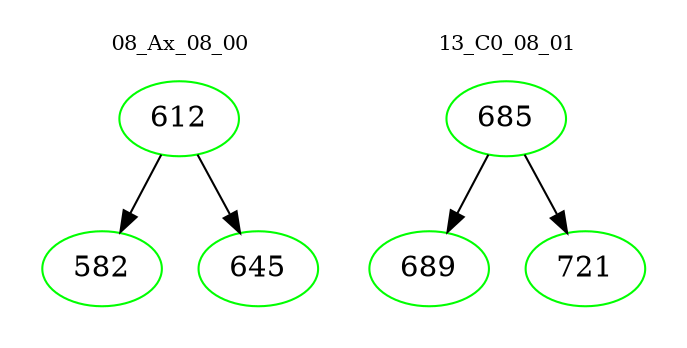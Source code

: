 digraph{
subgraph cluster_0 {
color = white
label = "08_Ax_08_00";
fontsize=10;
T0_612 [label="612", color="green"]
T0_612 -> T0_582 [color="black"]
T0_582 [label="582", color="green"]
T0_612 -> T0_645 [color="black"]
T0_645 [label="645", color="green"]
}
subgraph cluster_1 {
color = white
label = "13_C0_08_01";
fontsize=10;
T1_685 [label="685", color="green"]
T1_685 -> T1_689 [color="black"]
T1_689 [label="689", color="green"]
T1_685 -> T1_721 [color="black"]
T1_721 [label="721", color="green"]
}
}
